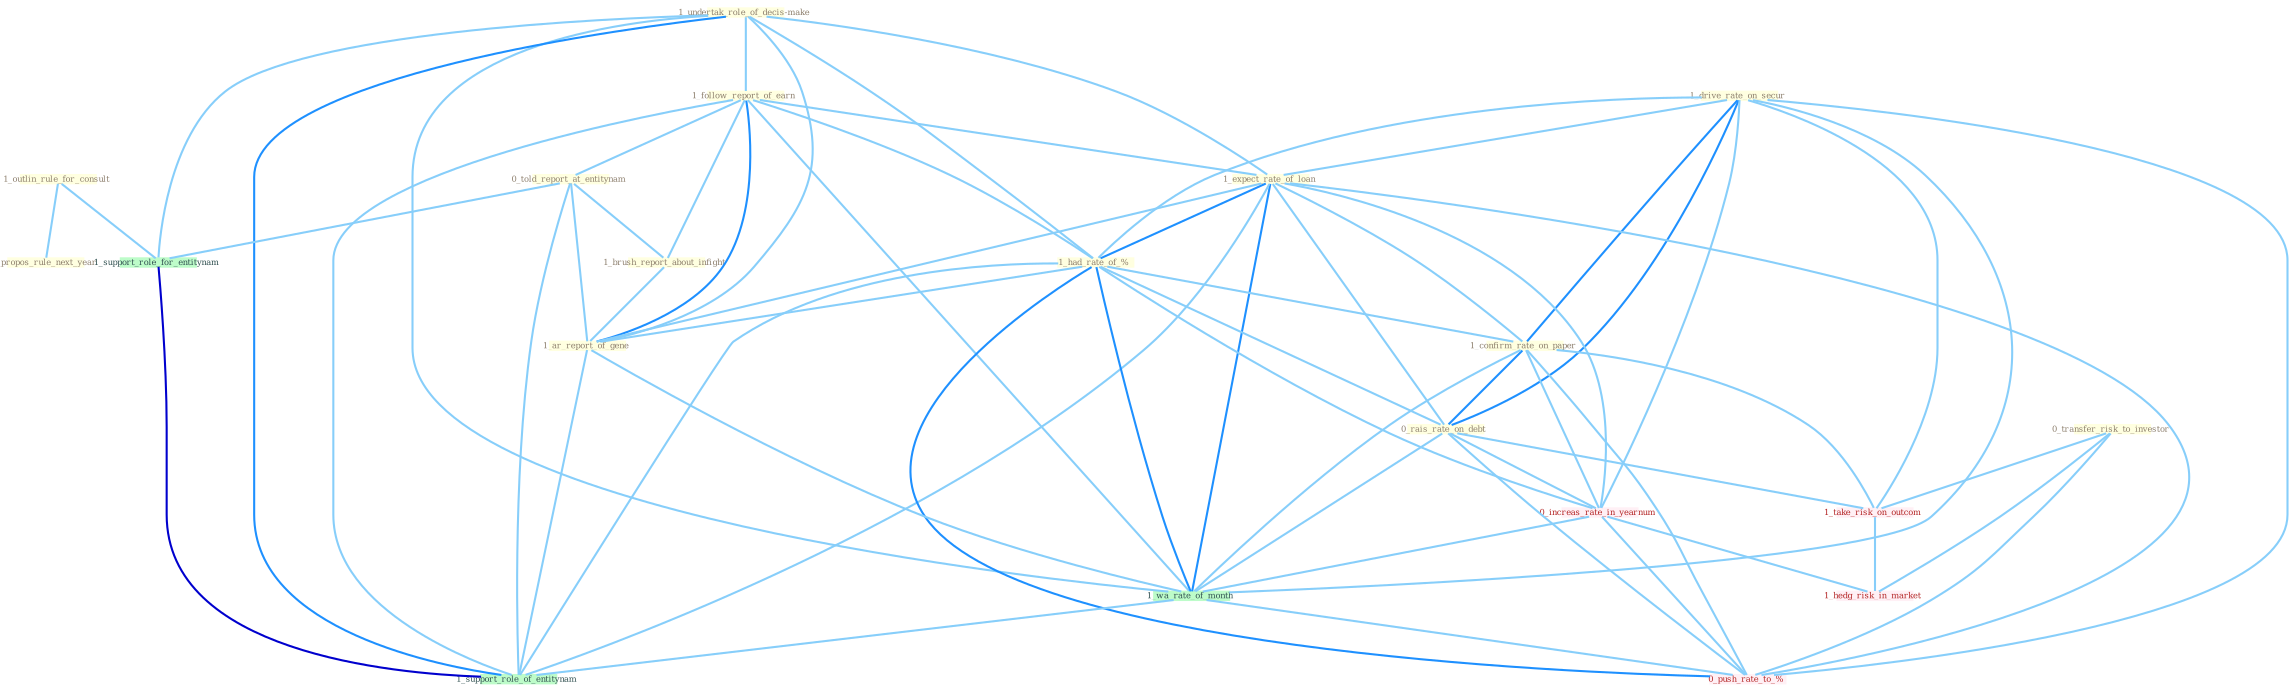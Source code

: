 Graph G{ 
    node
    [shape=polygon,style=filled,width=.5,height=.06,color="#BDFCC9",fixedsize=true,fontsize=4,
    fontcolor="#2f4f4f"];
    {node
    [color="#ffffe0", fontcolor="#8b7d6b"] "1_undertak_role_of_decis-make " "1_drive_rate_on_secur " "1_outlin_rule_for_consult " "1_follow_report_of_earn " "1_expect_rate_of_loan " "0_told_report_at_entitynam " "0_propos_rule_next_year " "0_transfer_risk_to_investor " "1_had_rate_of_% " "1_confirm_rate_on_paper " "1_brush_report_about_infight " "0_rais_rate_on_debt " "1_ar_report_of_gene "}
{node [color="#fff0f5", fontcolor="#b22222"] "0_increas_rate_in_yearnum " "1_take_risk_on_outcom " "0_push_rate_to_% " "1_hedg_risk_in_market "}
edge [color="#B0E2FF"];

	"1_undertak_role_of_decis-make " -- "1_follow_report_of_earn " [w="1", color="#87cefa" ];
	"1_undertak_role_of_decis-make " -- "1_expect_rate_of_loan " [w="1", color="#87cefa" ];
	"1_undertak_role_of_decis-make " -- "1_had_rate_of_% " [w="1", color="#87cefa" ];
	"1_undertak_role_of_decis-make " -- "1_ar_report_of_gene " [w="1", color="#87cefa" ];
	"1_undertak_role_of_decis-make " -- "1_wa_rate_of_month " [w="1", color="#87cefa" ];
	"1_undertak_role_of_decis-make " -- "1_support_role_for_entitynam " [w="1", color="#87cefa" ];
	"1_undertak_role_of_decis-make " -- "1_support_role_of_entitynam " [w="2", color="#1e90ff" , len=0.8];
	"1_drive_rate_on_secur " -- "1_expect_rate_of_loan " [w="1", color="#87cefa" ];
	"1_drive_rate_on_secur " -- "1_had_rate_of_% " [w="1", color="#87cefa" ];
	"1_drive_rate_on_secur " -- "1_confirm_rate_on_paper " [w="2", color="#1e90ff" , len=0.8];
	"1_drive_rate_on_secur " -- "0_rais_rate_on_debt " [w="2", color="#1e90ff" , len=0.8];
	"1_drive_rate_on_secur " -- "0_increas_rate_in_yearnum " [w="1", color="#87cefa" ];
	"1_drive_rate_on_secur " -- "1_wa_rate_of_month " [w="1", color="#87cefa" ];
	"1_drive_rate_on_secur " -- "1_take_risk_on_outcom " [w="1", color="#87cefa" ];
	"1_drive_rate_on_secur " -- "0_push_rate_to_% " [w="1", color="#87cefa" ];
	"1_outlin_rule_for_consult " -- "0_propos_rule_next_year " [w="1", color="#87cefa" ];
	"1_outlin_rule_for_consult " -- "1_support_role_for_entitynam " [w="1", color="#87cefa" ];
	"1_follow_report_of_earn " -- "1_expect_rate_of_loan " [w="1", color="#87cefa" ];
	"1_follow_report_of_earn " -- "0_told_report_at_entitynam " [w="1", color="#87cefa" ];
	"1_follow_report_of_earn " -- "1_had_rate_of_% " [w="1", color="#87cefa" ];
	"1_follow_report_of_earn " -- "1_brush_report_about_infight " [w="1", color="#87cefa" ];
	"1_follow_report_of_earn " -- "1_ar_report_of_gene " [w="2", color="#1e90ff" , len=0.8];
	"1_follow_report_of_earn " -- "1_wa_rate_of_month " [w="1", color="#87cefa" ];
	"1_follow_report_of_earn " -- "1_support_role_of_entitynam " [w="1", color="#87cefa" ];
	"1_expect_rate_of_loan " -- "1_had_rate_of_% " [w="2", color="#1e90ff" , len=0.8];
	"1_expect_rate_of_loan " -- "1_confirm_rate_on_paper " [w="1", color="#87cefa" ];
	"1_expect_rate_of_loan " -- "0_rais_rate_on_debt " [w="1", color="#87cefa" ];
	"1_expect_rate_of_loan " -- "1_ar_report_of_gene " [w="1", color="#87cefa" ];
	"1_expect_rate_of_loan " -- "0_increas_rate_in_yearnum " [w="1", color="#87cefa" ];
	"1_expect_rate_of_loan " -- "1_wa_rate_of_month " [w="2", color="#1e90ff" , len=0.8];
	"1_expect_rate_of_loan " -- "0_push_rate_to_% " [w="1", color="#87cefa" ];
	"1_expect_rate_of_loan " -- "1_support_role_of_entitynam " [w="1", color="#87cefa" ];
	"0_told_report_at_entitynam " -- "1_brush_report_about_infight " [w="1", color="#87cefa" ];
	"0_told_report_at_entitynam " -- "1_ar_report_of_gene " [w="1", color="#87cefa" ];
	"0_told_report_at_entitynam " -- "1_support_role_for_entitynam " [w="1", color="#87cefa" ];
	"0_told_report_at_entitynam " -- "1_support_role_of_entitynam " [w="1", color="#87cefa" ];
	"0_transfer_risk_to_investor " -- "1_take_risk_on_outcom " [w="1", color="#87cefa" ];
	"0_transfer_risk_to_investor " -- "0_push_rate_to_% " [w="1", color="#87cefa" ];
	"0_transfer_risk_to_investor " -- "1_hedg_risk_in_market " [w="1", color="#87cefa" ];
	"1_had_rate_of_% " -- "1_confirm_rate_on_paper " [w="1", color="#87cefa" ];
	"1_had_rate_of_% " -- "0_rais_rate_on_debt " [w="1", color="#87cefa" ];
	"1_had_rate_of_% " -- "1_ar_report_of_gene " [w="1", color="#87cefa" ];
	"1_had_rate_of_% " -- "0_increas_rate_in_yearnum " [w="1", color="#87cefa" ];
	"1_had_rate_of_% " -- "1_wa_rate_of_month " [w="2", color="#1e90ff" , len=0.8];
	"1_had_rate_of_% " -- "0_push_rate_to_% " [w="2", color="#1e90ff" , len=0.8];
	"1_had_rate_of_% " -- "1_support_role_of_entitynam " [w="1", color="#87cefa" ];
	"1_confirm_rate_on_paper " -- "0_rais_rate_on_debt " [w="2", color="#1e90ff" , len=0.8];
	"1_confirm_rate_on_paper " -- "0_increas_rate_in_yearnum " [w="1", color="#87cefa" ];
	"1_confirm_rate_on_paper " -- "1_wa_rate_of_month " [w="1", color="#87cefa" ];
	"1_confirm_rate_on_paper " -- "1_take_risk_on_outcom " [w="1", color="#87cefa" ];
	"1_confirm_rate_on_paper " -- "0_push_rate_to_% " [w="1", color="#87cefa" ];
	"1_brush_report_about_infight " -- "1_ar_report_of_gene " [w="1", color="#87cefa" ];
	"0_rais_rate_on_debt " -- "0_increas_rate_in_yearnum " [w="1", color="#87cefa" ];
	"0_rais_rate_on_debt " -- "1_wa_rate_of_month " [w="1", color="#87cefa" ];
	"0_rais_rate_on_debt " -- "1_take_risk_on_outcom " [w="1", color="#87cefa" ];
	"0_rais_rate_on_debt " -- "0_push_rate_to_% " [w="1", color="#87cefa" ];
	"1_ar_report_of_gene " -- "1_wa_rate_of_month " [w="1", color="#87cefa" ];
	"1_ar_report_of_gene " -- "1_support_role_of_entitynam " [w="1", color="#87cefa" ];
	"0_increas_rate_in_yearnum " -- "1_wa_rate_of_month " [w="1", color="#87cefa" ];
	"0_increas_rate_in_yearnum " -- "0_push_rate_to_% " [w="1", color="#87cefa" ];
	"0_increas_rate_in_yearnum " -- "1_hedg_risk_in_market " [w="1", color="#87cefa" ];
	"1_wa_rate_of_month " -- "0_push_rate_to_% " [w="1", color="#87cefa" ];
	"1_wa_rate_of_month " -- "1_support_role_of_entitynam " [w="1", color="#87cefa" ];
	"1_support_role_for_entitynam " -- "1_support_role_of_entitynam " [w="3", color="#0000cd" , len=0.6];
	"1_take_risk_on_outcom " -- "1_hedg_risk_in_market " [w="1", color="#87cefa" ];
}